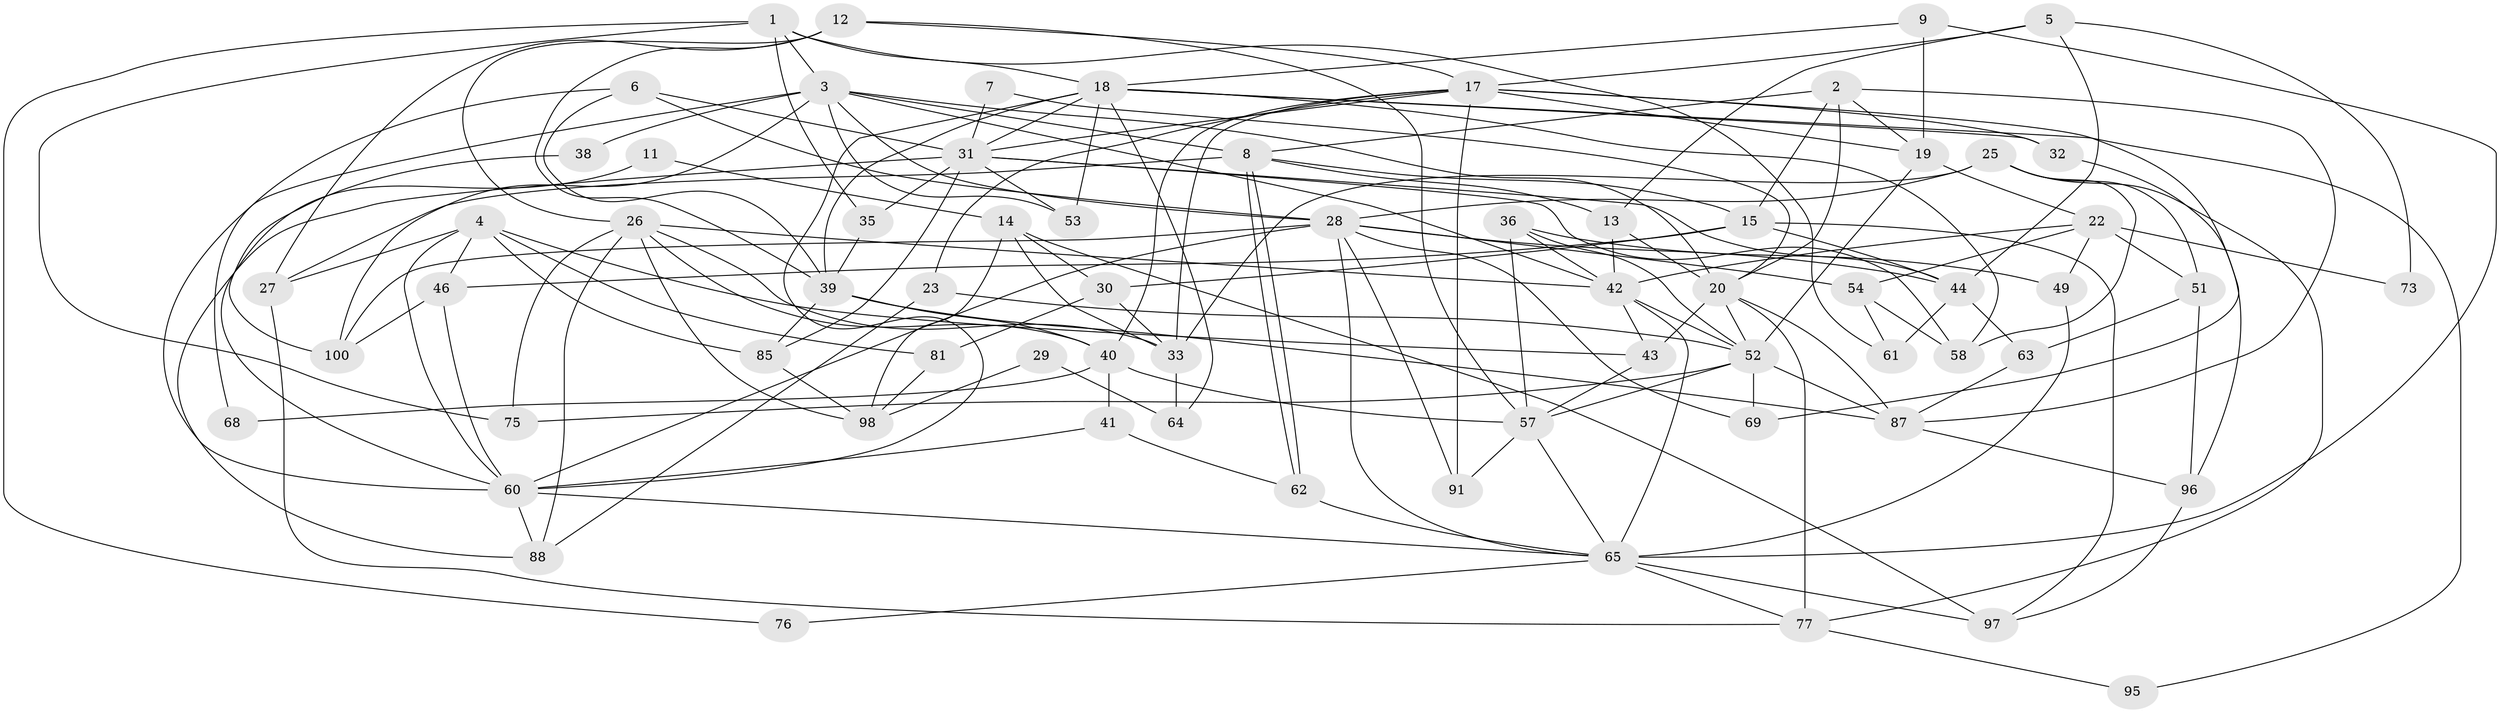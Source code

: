 // original degree distribution, {6: 0.16, 3: 0.27, 2: 0.18, 4: 0.24, 5: 0.1, 8: 0.02, 7: 0.01, 9: 0.02}
// Generated by graph-tools (version 1.1) at 2025/38/02/21/25 10:38:59]
// undirected, 68 vertices, 165 edges
graph export_dot {
graph [start="1"]
  node [color=gray90,style=filled];
  1;
  2 [super="+94"];
  3 [super="+71"];
  4 [super="+16"];
  5 [super="+45"];
  6 [super="+10"];
  7;
  8 [super="+47"];
  9;
  11;
  12 [super="+21"];
  13 [super="+93"];
  14 [super="+99"];
  15 [super="+50"];
  17 [super="+82"];
  18 [super="+89"];
  19 [super="+86"];
  20 [super="+24"];
  22 [super="+66"];
  23;
  25 [super="+78"];
  26 [super="+56"];
  27 [super="+34"];
  28 [super="+55"];
  29;
  30;
  31 [super="+48"];
  32;
  33 [super="+37"];
  35;
  36 [super="+80"];
  38;
  39 [super="+79"];
  40 [super="+70"];
  41;
  42 [super="+74"];
  43;
  44 [super="+92"];
  46 [super="+84"];
  49;
  51 [super="+83"];
  52 [super="+72"];
  53;
  54;
  57 [super="+59"];
  58;
  60 [super="+67"];
  61;
  62;
  63;
  64;
  65 [super="+90"];
  68;
  69;
  73;
  75;
  76;
  77;
  81;
  85;
  87;
  88;
  91;
  95;
  96;
  97;
  98;
  100;
  1 -- 18;
  1 -- 35;
  1 -- 61;
  1 -- 75;
  1 -- 76;
  1 -- 3;
  2 -- 20;
  2 -- 15;
  2 -- 19;
  2 -- 87;
  2 -- 8;
  3 -- 100;
  3 -- 38;
  3 -- 8;
  3 -- 20;
  3 -- 53;
  3 -- 60;
  3 -- 42;
  3 -- 28;
  4 -- 43;
  4 -- 85;
  4 -- 46;
  4 -- 81;
  4 -- 27;
  4 -- 60;
  5 -- 13;
  5 -- 17;
  5 -- 73;
  5 -- 44;
  6 -- 68;
  6 -- 39;
  6 -- 31;
  6 -- 28;
  7 -- 31;
  7 -- 20;
  8 -- 62;
  8 -- 62;
  8 -- 15;
  8 -- 27;
  8 -- 13;
  9 -- 19;
  9 -- 65;
  9 -- 18;
  11 -- 14;
  11 -- 60;
  12 -- 17;
  12 -- 57;
  12 -- 26;
  12 -- 27;
  12 -- 39;
  13 -- 42;
  13 -- 20;
  14 -- 98;
  14 -- 33;
  14 -- 97;
  14 -- 30;
  15 -- 46;
  15 -- 97;
  15 -- 30;
  15 -- 44;
  17 -- 31;
  17 -- 19;
  17 -- 23;
  17 -- 91;
  17 -- 32;
  17 -- 69;
  17 -- 40;
  17 -- 33;
  18 -- 58;
  18 -- 64;
  18 -- 31;
  18 -- 60;
  18 -- 32;
  18 -- 53;
  18 -- 39;
  18 -- 95;
  19 -- 22;
  19 -- 52;
  20 -- 87;
  20 -- 52;
  20 -- 43;
  20 -- 77;
  22 -- 49;
  22 -- 54;
  22 -- 51;
  22 -- 73;
  22 -- 42;
  23 -- 88;
  23 -- 52;
  25 -- 33;
  25 -- 51;
  25 -- 77;
  25 -- 28;
  25 -- 58;
  26 -- 88;
  26 -- 98;
  26 -- 40;
  26 -- 75;
  26 -- 42;
  26 -- 33;
  27 -- 77;
  28 -- 91;
  28 -- 54;
  28 -- 60;
  28 -- 65;
  28 -- 100;
  28 -- 69;
  28 -- 44 [weight=2];
  29 -- 98;
  29 -- 64;
  30 -- 81;
  30 -- 33;
  31 -- 58;
  31 -- 35;
  31 -- 53;
  31 -- 85;
  31 -- 88;
  31 -- 44;
  32 -- 96;
  33 -- 64;
  35 -- 39;
  36 -- 42;
  36 -- 49;
  36 -- 52;
  36 -- 57;
  38 -- 100;
  39 -- 87;
  39 -- 40;
  39 -- 85;
  40 -- 41;
  40 -- 68;
  40 -- 57;
  41 -- 62;
  41 -- 60;
  42 -- 43;
  42 -- 65;
  42 -- 52;
  43 -- 57;
  44 -- 61;
  44 -- 63;
  46 -- 100;
  46 -- 60;
  49 -- 65;
  51 -- 96;
  51 -- 63;
  52 -- 69;
  52 -- 75;
  52 -- 57;
  52 -- 87;
  54 -- 61;
  54 -- 58;
  57 -- 91;
  57 -- 65;
  60 -- 88;
  60 -- 65;
  62 -- 65;
  63 -- 87;
  65 -- 97;
  65 -- 76;
  65 -- 77;
  77 -- 95;
  81 -- 98;
  85 -- 98;
  87 -- 96;
  96 -- 97;
}
